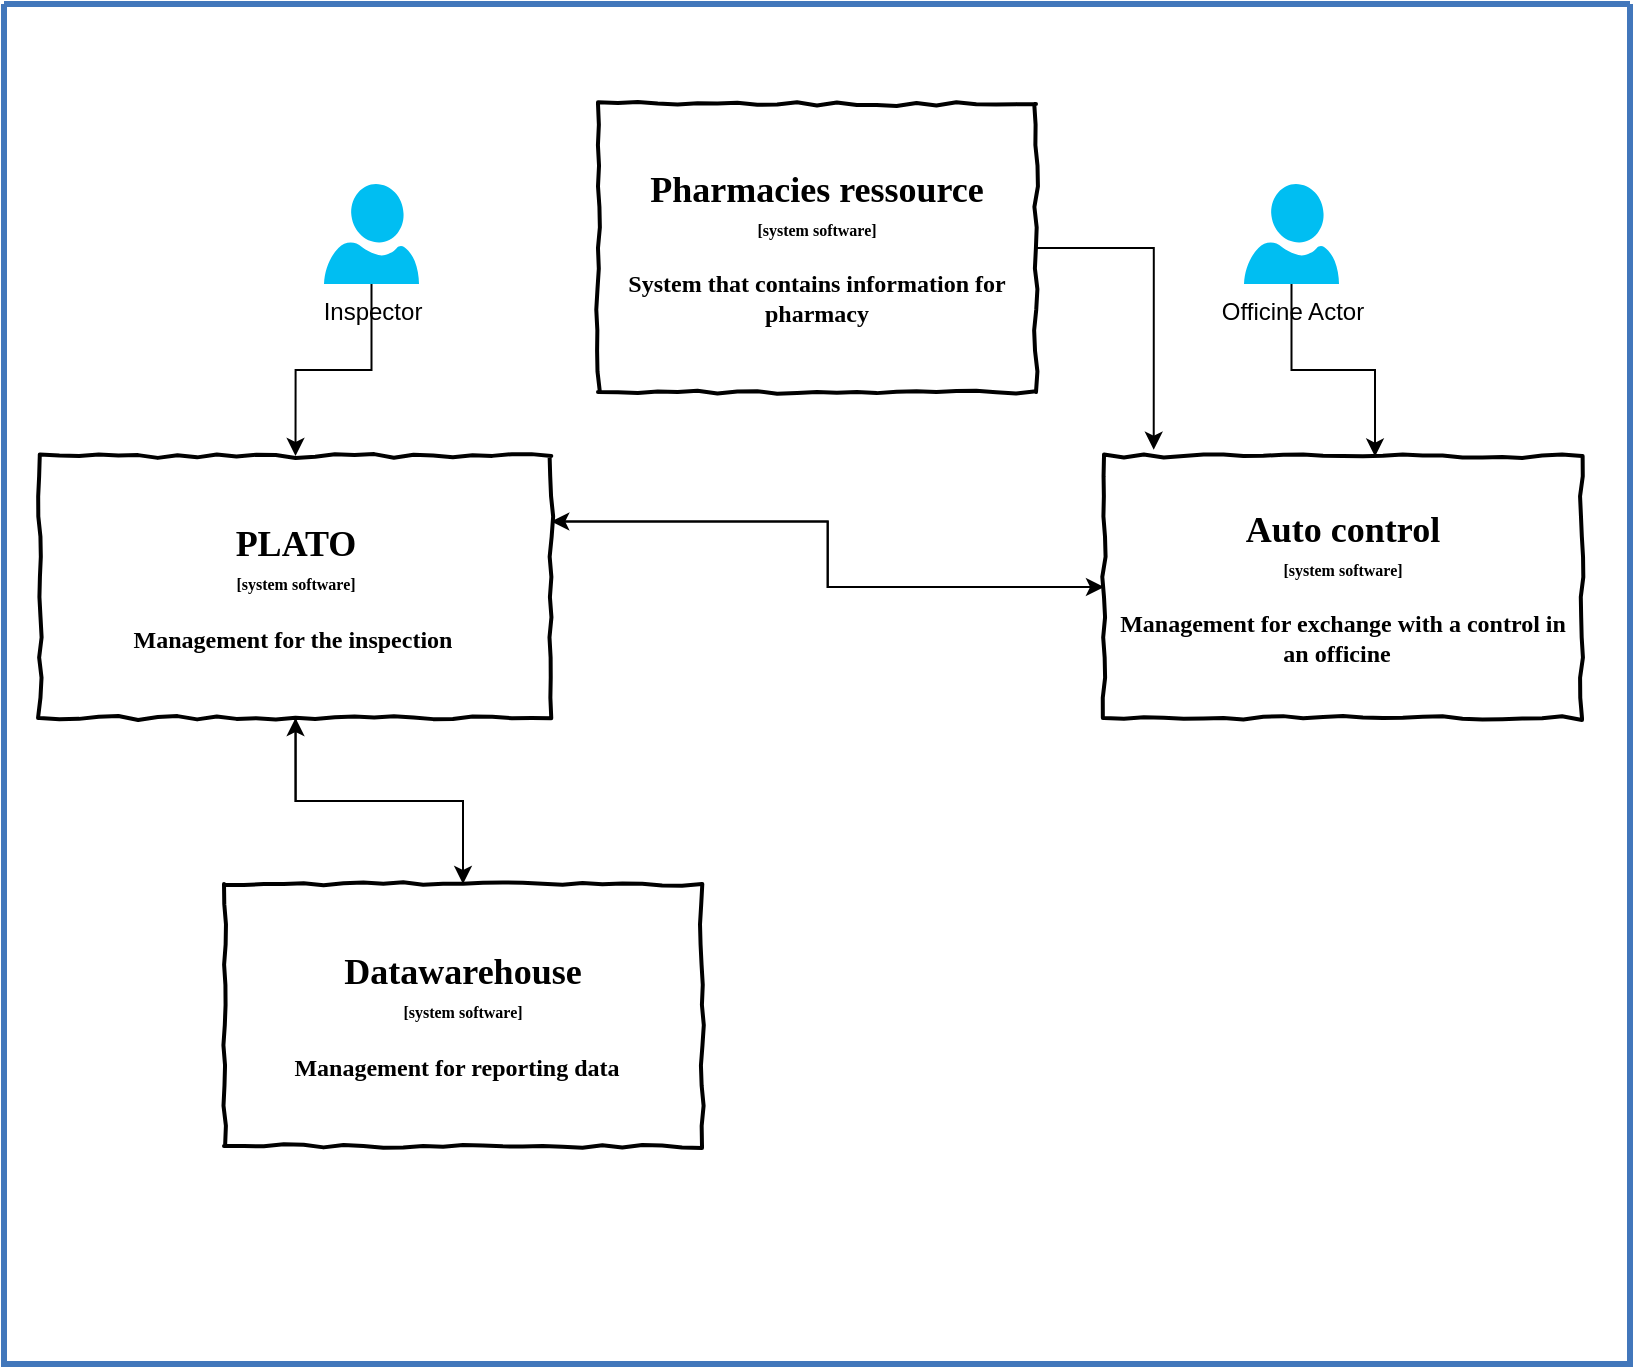 <mxfile version="13.2.4" type="device"><diagram id="0d7cefc2-ccd6-e077-73ed-a8e48b0cddf6" name="Page-1"><mxGraphModel dx="1038" dy="617" grid="1" gridSize="10" guides="1" tooltips="1" connect="1" arrows="1" fold="1" page="1" pageScale="1" pageWidth="1169" pageHeight="827" background="#ffffff" math="0" shadow="0"><root><mxCell id="0"/><mxCell id="1" parent="0"/><mxCell id="2" value="" style="swimlane;shadow=0;strokeColor=#4277BB;fillColor=#ffffff;fontColor=#4277BB;align=right;startSize=0;collapsible=0;strokeWidth=3;" parent="1" vertex="1"><mxGeometry x="140" y="40" width="813" height="680" as="geometry"/></mxCell><mxCell id="7N4Hhd2w3YcWe88D3Ly--4" style="edgeStyle=orthogonalEdgeStyle;rounded=0;orthogonalLoop=1;jettySize=auto;html=1;entryX=0.5;entryY=0;entryDx=0;entryDy=0;" parent="2" source="f2b9yYcHWq8KBmkQL879-106" target="f2b9yYcHWq8KBmkQL879-111" edge="1"><mxGeometry relative="1" as="geometry"/></mxCell><mxCell id="f2b9yYcHWq8KBmkQL879-106" value="Inspector" style="verticalLabelPosition=bottom;html=1;verticalAlign=top;align=center;strokeColor=none;fillColor=#00BEF2;shape=mxgraph.azure.user;" parent="2" vertex="1"><mxGeometry x="160" y="90" width="47.5" height="50" as="geometry"/></mxCell><mxCell id="7N4Hhd2w3YcWe88D3Ly--5" style="edgeStyle=orthogonalEdgeStyle;rounded=0;orthogonalLoop=1;jettySize=auto;html=1;entryX=0.567;entryY=0.002;entryDx=0;entryDy=0;entryPerimeter=0;" parent="2" source="f2b9yYcHWq8KBmkQL879-107" target="f2b9yYcHWq8KBmkQL879-112" edge="1"><mxGeometry relative="1" as="geometry"/></mxCell><mxCell id="f2b9yYcHWq8KBmkQL879-107" value="Officine Actor" style="verticalLabelPosition=bottom;html=1;verticalAlign=top;align=center;strokeColor=none;fillColor=#00BEF2;shape=mxgraph.azure.user;" parent="2" vertex="1"><mxGeometry x="620" y="90" width="47.5" height="50" as="geometry"/></mxCell><mxCell id="f2b9yYcHWq8KBmkQL879-118" style="rounded=0;orthogonalLoop=1;jettySize=auto;html=1;exitX=1;exitY=0.25;exitDx=0;exitDy=0;edgeStyle=orthogonalEdgeStyle;" parent="2" source="f2b9yYcHWq8KBmkQL879-111" target="f2b9yYcHWq8KBmkQL879-112" edge="1"><mxGeometry relative="1" as="geometry"/></mxCell><mxCell id="cXa0fHgcUMuksIR7esRt-3" style="edgeStyle=orthogonalEdgeStyle;rounded=0;orthogonalLoop=1;jettySize=auto;html=1;" parent="2" source="f2b9yYcHWq8KBmkQL879-111" target="cXa0fHgcUMuksIR7esRt-2" edge="1"><mxGeometry relative="1" as="geometry"/></mxCell><mxCell id="f2b9yYcHWq8KBmkQL879-111" value="&lt;font style=&quot;font-size: 18px&quot;&gt;PLATO&lt;/font&gt;&lt;br&gt;&lt;font style=&quot;font-size: 8px&quot;&gt;[system software]&lt;br&gt;&lt;/font&gt;&lt;br&gt;Management for the inspection&amp;nbsp;" style="html=1;whiteSpace=wrap;comic=1;strokeWidth=2;fontFamily=Comic Sans MS;fontStyle=1;" parent="2" vertex="1"><mxGeometry x="17.88" y="226" width="255.75" height="131" as="geometry"/></mxCell><mxCell id="7N4Hhd2w3YcWe88D3Ly--7" style="edgeStyle=orthogonalEdgeStyle;rounded=0;orthogonalLoop=1;jettySize=auto;html=1;entryX=1;entryY=0.25;entryDx=0;entryDy=0;" parent="2" source="f2b9yYcHWq8KBmkQL879-112" target="f2b9yYcHWq8KBmkQL879-111" edge="1"><mxGeometry relative="1" as="geometry"/></mxCell><mxCell id="f2b9yYcHWq8KBmkQL879-112" value="&lt;span style=&quot;font-size: 18px&quot;&gt;Auto control&lt;/span&gt;&lt;br&gt;&lt;font style=&quot;font-size: 8px&quot;&gt;[system software]&lt;br&gt;&lt;/font&gt;&lt;br&gt;Management for exchange with a control in an officine&amp;nbsp;&amp;nbsp;" style="html=1;whiteSpace=wrap;comic=1;strokeWidth=2;fontFamily=Comic Sans MS;fontStyle=1;" parent="2" vertex="1"><mxGeometry x="550" y="226" width="239" height="131" as="geometry"/></mxCell><mxCell id="VClwK_0L7FpLdiOL-zCj-2" style="edgeStyle=orthogonalEdgeStyle;rounded=0;orthogonalLoop=1;jettySize=auto;html=1;entryX=0.104;entryY=-0.024;entryDx=0;entryDy=0;entryPerimeter=0;" edge="1" parent="2" source="7N4Hhd2w3YcWe88D3Ly--2" target="f2b9yYcHWq8KBmkQL879-112"><mxGeometry relative="1" as="geometry"/></mxCell><mxCell id="7N4Hhd2w3YcWe88D3Ly--2" value="&lt;font style=&quot;font-size: 18px&quot;&gt;Pharmacies ressource&lt;/font&gt;&lt;br&gt;&lt;font style=&quot;font-size: 8px&quot;&gt;[system software]&lt;br&gt;&lt;/font&gt;&lt;br&gt;System that contains information for pharmacy" style="html=1;whiteSpace=wrap;comic=1;strokeWidth=2;fontFamily=Comic Sans MS;fontStyle=1;" parent="2" vertex="1"><mxGeometry x="297" y="50" width="219" height="144" as="geometry"/></mxCell><mxCell id="cXa0fHgcUMuksIR7esRt-4" style="edgeStyle=orthogonalEdgeStyle;rounded=0;orthogonalLoop=1;jettySize=auto;html=1;entryX=0.5;entryY=1;entryDx=0;entryDy=0;" parent="2" source="cXa0fHgcUMuksIR7esRt-2" target="f2b9yYcHWq8KBmkQL879-111" edge="1"><mxGeometry relative="1" as="geometry"/></mxCell><mxCell id="cXa0fHgcUMuksIR7esRt-2" value="&lt;span style=&quot;font-size: 18px&quot;&gt;Datawarehouse&lt;/span&gt;&lt;br&gt;&lt;font style=&quot;font-size: 8px&quot;&gt;[system software]&lt;br&gt;&lt;/font&gt;&lt;br&gt;Management for reporting data&amp;nbsp;&amp;nbsp;" style="html=1;whiteSpace=wrap;comic=1;strokeWidth=2;fontFamily=Comic Sans MS;fontStyle=1;" parent="2" vertex="1"><mxGeometry x="110" y="440" width="239" height="131" as="geometry"/></mxCell></root></mxGraphModel></diagram></mxfile>